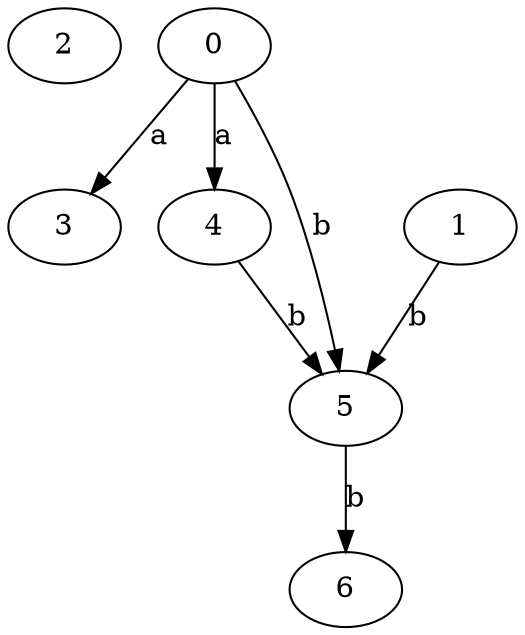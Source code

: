 strict digraph  {
2;
3;
4;
0;
5;
6;
1;
4 -> 5  [label=b];
0 -> 3  [label=a];
0 -> 4  [label=a];
0 -> 5  [label=b];
5 -> 6  [label=b];
1 -> 5  [label=b];
}
